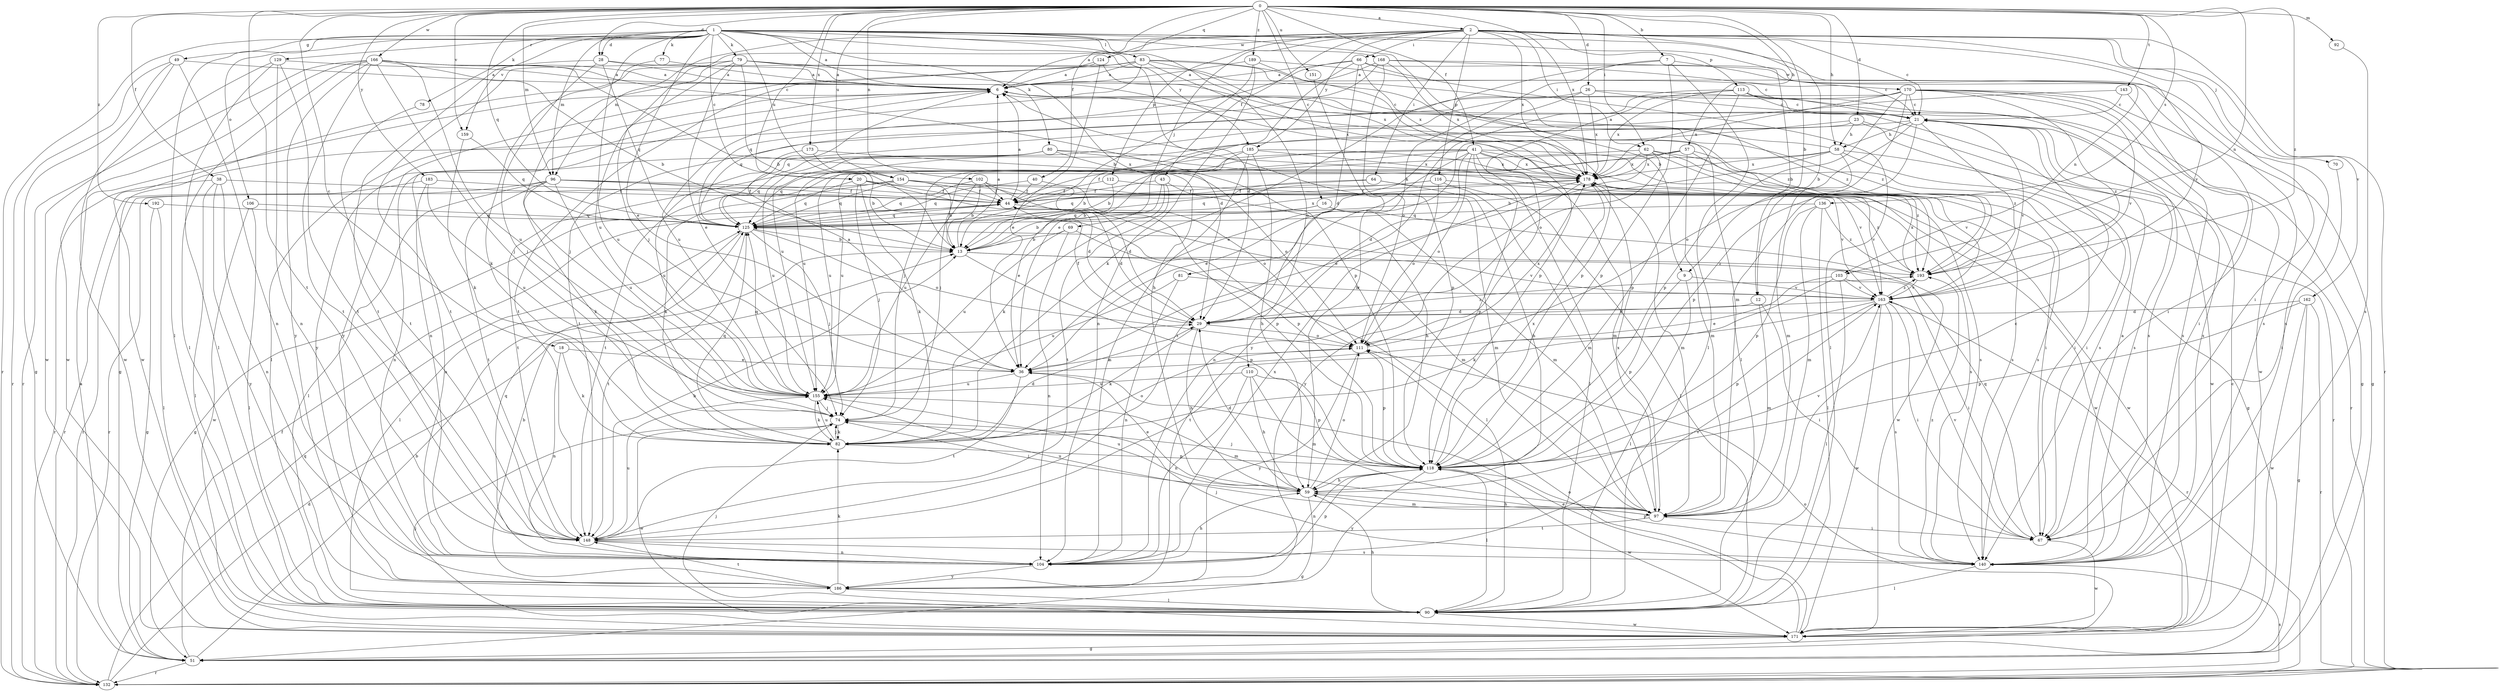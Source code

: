 strict digraph  {
0;
1;
2;
6;
7;
9;
12;
13;
16;
18;
20;
21;
23;
26;
28;
29;
36;
38;
40;
41;
43;
44;
49;
51;
57;
58;
59;
62;
64;
66;
67;
69;
70;
74;
77;
78;
79;
80;
81;
82;
83;
90;
92;
96;
97;
102;
103;
104;
106;
110;
111;
112;
113;
116;
118;
124;
125;
129;
132;
136;
140;
143;
148;
151;
154;
155;
159;
162;
163;
166;
168;
170;
171;
173;
178;
183;
185;
186;
189;
192;
193;
0 -> 2  [label=a];
0 -> 7  [label=b];
0 -> 9  [label=b];
0 -> 16  [label=c];
0 -> 18  [label=c];
0 -> 20  [label=c];
0 -> 23  [label=d];
0 -> 26  [label=d];
0 -> 28  [label=d];
0 -> 38  [label=f];
0 -> 40  [label=f];
0 -> 41  [label=f];
0 -> 57  [label=h];
0 -> 58  [label=h];
0 -> 62  [label=i];
0 -> 92  [label=m];
0 -> 96  [label=m];
0 -> 102  [label=n];
0 -> 103  [label=n];
0 -> 124  [label=q];
0 -> 125  [label=q];
0 -> 136  [label=s];
0 -> 143  [label=t];
0 -> 148  [label=t];
0 -> 151  [label=u];
0 -> 154  [label=u];
0 -> 159  [label=v];
0 -> 166  [label=w];
0 -> 173  [label=x];
0 -> 178  [label=x];
0 -> 183  [label=y];
0 -> 189  [label=z];
0 -> 192  [label=z];
0 -> 193  [label=z];
1 -> 6  [label=a];
1 -> 9  [label=b];
1 -> 12  [label=b];
1 -> 20  [label=c];
1 -> 28  [label=d];
1 -> 29  [label=d];
1 -> 36  [label=e];
1 -> 49  [label=g];
1 -> 77  [label=k];
1 -> 78  [label=k];
1 -> 79  [label=k];
1 -> 80  [label=k];
1 -> 83  [label=l];
1 -> 90  [label=l];
1 -> 96  [label=m];
1 -> 103  [label=n];
1 -> 106  [label=o];
1 -> 110  [label=o];
1 -> 129  [label=r];
1 -> 132  [label=r];
1 -> 154  [label=u];
1 -> 155  [label=u];
1 -> 159  [label=v];
1 -> 168  [label=w];
1 -> 185  [label=y];
2 -> 6  [label=a];
2 -> 12  [label=b];
2 -> 21  [label=c];
2 -> 43  [label=f];
2 -> 62  [label=i];
2 -> 64  [label=i];
2 -> 66  [label=i];
2 -> 67  [label=i];
2 -> 69  [label=j];
2 -> 70  [label=j];
2 -> 74  [label=j];
2 -> 96  [label=m];
2 -> 112  [label=p];
2 -> 113  [label=p];
2 -> 116  [label=p];
2 -> 132  [label=r];
2 -> 162  [label=v];
2 -> 163  [label=v];
2 -> 178  [label=x];
2 -> 185  [label=y];
6 -> 21  [label=c];
6 -> 90  [label=l];
6 -> 104  [label=n];
6 -> 118  [label=p];
6 -> 178  [label=x];
6 -> 186  [label=y];
7 -> 81  [label=k];
7 -> 82  [label=k];
7 -> 90  [label=l];
7 -> 118  [label=p];
7 -> 170  [label=w];
9 -> 90  [label=l];
9 -> 118  [label=p];
9 -> 163  [label=v];
12 -> 29  [label=d];
12 -> 67  [label=i];
12 -> 97  [label=m];
13 -> 6  [label=a];
13 -> 118  [label=p];
13 -> 163  [label=v];
13 -> 193  [label=z];
16 -> 13  [label=b];
16 -> 97  [label=m];
16 -> 125  [label=q];
16 -> 171  [label=w];
18 -> 36  [label=e];
18 -> 82  [label=k];
18 -> 104  [label=n];
20 -> 29  [label=d];
20 -> 44  [label=f];
20 -> 74  [label=j];
20 -> 82  [label=k];
20 -> 125  [label=q];
20 -> 163  [label=v];
21 -> 58  [label=h];
21 -> 111  [label=o];
21 -> 118  [label=p];
21 -> 140  [label=s];
21 -> 155  [label=u];
21 -> 163  [label=v];
21 -> 171  [label=w];
21 -> 193  [label=z];
23 -> 58  [label=h];
23 -> 74  [label=j];
23 -> 132  [label=r];
23 -> 140  [label=s];
23 -> 148  [label=t];
26 -> 21  [label=c];
26 -> 36  [label=e];
26 -> 125  [label=q];
26 -> 140  [label=s];
26 -> 178  [label=x];
28 -> 6  [label=a];
28 -> 74  [label=j];
28 -> 125  [label=q];
28 -> 148  [label=t];
28 -> 193  [label=z];
29 -> 44  [label=f];
29 -> 59  [label=h];
29 -> 82  [label=k];
29 -> 111  [label=o];
29 -> 193  [label=z];
36 -> 6  [label=a];
36 -> 148  [label=t];
36 -> 155  [label=u];
38 -> 44  [label=f];
38 -> 90  [label=l];
38 -> 104  [label=n];
38 -> 132  [label=r];
38 -> 186  [label=y];
40 -> 44  [label=f];
40 -> 111  [label=o];
40 -> 125  [label=q];
41 -> 13  [label=b];
41 -> 29  [label=d];
41 -> 36  [label=e];
41 -> 67  [label=i];
41 -> 74  [label=j];
41 -> 90  [label=l];
41 -> 97  [label=m];
41 -> 111  [label=o];
41 -> 118  [label=p];
41 -> 125  [label=q];
41 -> 140  [label=s];
41 -> 178  [label=x];
43 -> 13  [label=b];
43 -> 44  [label=f];
43 -> 59  [label=h];
43 -> 82  [label=k];
43 -> 148  [label=t];
44 -> 6  [label=a];
44 -> 29  [label=d];
44 -> 51  [label=g];
44 -> 97  [label=m];
44 -> 125  [label=q];
49 -> 6  [label=a];
49 -> 51  [label=g];
49 -> 104  [label=n];
49 -> 132  [label=r];
49 -> 171  [label=w];
51 -> 6  [label=a];
51 -> 13  [label=b];
51 -> 44  [label=f];
51 -> 111  [label=o];
51 -> 132  [label=r];
57 -> 44  [label=f];
57 -> 51  [label=g];
57 -> 97  [label=m];
57 -> 148  [label=t];
57 -> 178  [label=x];
57 -> 193  [label=z];
58 -> 6  [label=a];
58 -> 13  [label=b];
58 -> 67  [label=i];
58 -> 97  [label=m];
58 -> 132  [label=r];
58 -> 155  [label=u];
58 -> 178  [label=x];
59 -> 29  [label=d];
59 -> 36  [label=e];
59 -> 51  [label=g];
59 -> 74  [label=j];
59 -> 97  [label=m];
59 -> 111  [label=o];
59 -> 155  [label=u];
59 -> 163  [label=v];
62 -> 36  [label=e];
62 -> 67  [label=i];
62 -> 104  [label=n];
62 -> 140  [label=s];
62 -> 155  [label=u];
62 -> 163  [label=v];
62 -> 178  [label=x];
64 -> 44  [label=f];
64 -> 59  [label=h];
64 -> 97  [label=m];
64 -> 125  [label=q];
66 -> 6  [label=a];
66 -> 29  [label=d];
66 -> 36  [label=e];
66 -> 90  [label=l];
66 -> 125  [label=q];
66 -> 140  [label=s];
66 -> 178  [label=x];
67 -> 125  [label=q];
67 -> 163  [label=v];
67 -> 171  [label=w];
69 -> 13  [label=b];
69 -> 90  [label=l];
69 -> 104  [label=n];
69 -> 155  [label=u];
70 -> 67  [label=i];
74 -> 82  [label=k];
74 -> 171  [label=w];
77 -> 6  [label=a];
77 -> 82  [label=k];
78 -> 148  [label=t];
79 -> 6  [label=a];
79 -> 13  [label=b];
79 -> 21  [label=c];
79 -> 29  [label=d];
79 -> 36  [label=e];
79 -> 74  [label=j];
79 -> 148  [label=t];
79 -> 155  [label=u];
80 -> 104  [label=n];
80 -> 111  [label=o];
80 -> 125  [label=q];
80 -> 155  [label=u];
80 -> 163  [label=v];
80 -> 178  [label=x];
81 -> 104  [label=n];
81 -> 155  [label=u];
81 -> 163  [label=v];
82 -> 29  [label=d];
82 -> 74  [label=j];
82 -> 111  [label=o];
82 -> 118  [label=p];
82 -> 125  [label=q];
82 -> 155  [label=u];
83 -> 6  [label=a];
83 -> 97  [label=m];
83 -> 118  [label=p];
83 -> 155  [label=u];
83 -> 171  [label=w];
83 -> 178  [label=x];
83 -> 186  [label=y];
83 -> 193  [label=z];
90 -> 59  [label=h];
90 -> 74  [label=j];
90 -> 171  [label=w];
92 -> 140  [label=s];
96 -> 44  [label=f];
96 -> 82  [label=k];
96 -> 90  [label=l];
96 -> 97  [label=m];
96 -> 118  [label=p];
96 -> 132  [label=r];
96 -> 148  [label=t];
96 -> 155  [label=u];
97 -> 21  [label=c];
97 -> 59  [label=h];
97 -> 67  [label=i];
97 -> 148  [label=t];
97 -> 155  [label=u];
97 -> 178  [label=x];
102 -> 13  [label=b];
102 -> 29  [label=d];
102 -> 44  [label=f];
102 -> 118  [label=p];
102 -> 125  [label=q];
102 -> 155  [label=u];
103 -> 36  [label=e];
103 -> 67  [label=i];
103 -> 82  [label=k];
103 -> 90  [label=l];
103 -> 163  [label=v];
104 -> 59  [label=h];
104 -> 118  [label=p];
104 -> 125  [label=q];
104 -> 163  [label=v];
104 -> 178  [label=x];
104 -> 186  [label=y];
106 -> 90  [label=l];
106 -> 125  [label=q];
106 -> 171  [label=w];
110 -> 59  [label=h];
110 -> 97  [label=m];
110 -> 104  [label=n];
110 -> 118  [label=p];
110 -> 155  [label=u];
111 -> 36  [label=e];
111 -> 118  [label=p];
111 -> 178  [label=x];
111 -> 186  [label=y];
112 -> 36  [label=e];
112 -> 44  [label=f];
112 -> 171  [label=w];
113 -> 21  [label=c];
113 -> 51  [label=g];
113 -> 111  [label=o];
113 -> 118  [label=p];
113 -> 140  [label=s];
113 -> 178  [label=x];
113 -> 186  [label=y];
116 -> 44  [label=f];
116 -> 90  [label=l];
116 -> 111  [label=o];
116 -> 125  [label=q];
116 -> 171  [label=w];
118 -> 59  [label=h];
118 -> 74  [label=j];
118 -> 90  [label=l];
118 -> 104  [label=n];
118 -> 171  [label=w];
118 -> 178  [label=x];
118 -> 186  [label=y];
124 -> 6  [label=a];
124 -> 36  [label=e];
124 -> 148  [label=t];
124 -> 193  [label=z];
125 -> 13  [label=b];
125 -> 74  [label=j];
125 -> 90  [label=l];
125 -> 111  [label=o];
125 -> 148  [label=t];
125 -> 178  [label=x];
129 -> 6  [label=a];
129 -> 90  [label=l];
129 -> 104  [label=n];
129 -> 148  [label=t];
129 -> 171  [label=w];
132 -> 29  [label=d];
132 -> 125  [label=q];
132 -> 140  [label=s];
136 -> 90  [label=l];
136 -> 97  [label=m];
136 -> 118  [label=p];
136 -> 125  [label=q];
136 -> 193  [label=z];
140 -> 6  [label=a];
140 -> 74  [label=j];
140 -> 90  [label=l];
140 -> 118  [label=p];
140 -> 193  [label=z];
143 -> 21  [label=c];
143 -> 67  [label=i];
143 -> 155  [label=u];
148 -> 13  [label=b];
148 -> 104  [label=n];
148 -> 140  [label=s];
148 -> 155  [label=u];
151 -> 111  [label=o];
154 -> 13  [label=b];
154 -> 44  [label=f];
154 -> 82  [label=k];
154 -> 125  [label=q];
154 -> 132  [label=r];
154 -> 140  [label=s];
154 -> 193  [label=z];
155 -> 74  [label=j];
155 -> 82  [label=k];
155 -> 97  [label=m];
155 -> 125  [label=q];
159 -> 82  [label=k];
159 -> 125  [label=q];
162 -> 29  [label=d];
162 -> 51  [label=g];
162 -> 118  [label=p];
162 -> 132  [label=r];
162 -> 171  [label=w];
163 -> 29  [label=d];
163 -> 67  [label=i];
163 -> 118  [label=p];
163 -> 132  [label=r];
163 -> 140  [label=s];
163 -> 148  [label=t];
163 -> 171  [label=w];
163 -> 193  [label=z];
166 -> 6  [label=a];
166 -> 13  [label=b];
166 -> 59  [label=h];
166 -> 74  [label=j];
166 -> 90  [label=l];
166 -> 118  [label=p];
166 -> 132  [label=r];
166 -> 148  [label=t];
166 -> 155  [label=u];
166 -> 171  [label=w];
166 -> 186  [label=y];
168 -> 6  [label=a];
168 -> 21  [label=c];
168 -> 51  [label=g];
168 -> 59  [label=h];
168 -> 140  [label=s];
168 -> 178  [label=x];
170 -> 21  [label=c];
170 -> 51  [label=g];
170 -> 90  [label=l];
170 -> 118  [label=p];
170 -> 125  [label=q];
170 -> 140  [label=s];
170 -> 148  [label=t];
170 -> 163  [label=v];
170 -> 171  [label=w];
170 -> 178  [label=x];
170 -> 193  [label=z];
171 -> 21  [label=c];
171 -> 36  [label=e];
171 -> 51  [label=g];
171 -> 74  [label=j];
171 -> 111  [label=o];
173 -> 13  [label=b];
173 -> 155  [label=u];
173 -> 178  [label=x];
178 -> 44  [label=f];
178 -> 97  [label=m];
178 -> 163  [label=v];
178 -> 186  [label=y];
183 -> 44  [label=f];
183 -> 104  [label=n];
183 -> 132  [label=r];
183 -> 155  [label=u];
185 -> 13  [label=b];
185 -> 59  [label=h];
185 -> 104  [label=n];
185 -> 140  [label=s];
185 -> 148  [label=t];
185 -> 178  [label=x];
186 -> 13  [label=b];
186 -> 82  [label=k];
186 -> 90  [label=l];
186 -> 148  [label=t];
189 -> 6  [label=a];
189 -> 13  [label=b];
189 -> 67  [label=i];
189 -> 104  [label=n];
189 -> 118  [label=p];
192 -> 51  [label=g];
192 -> 90  [label=l];
192 -> 125  [label=q];
193 -> 163  [label=v];
193 -> 178  [label=x];
}

